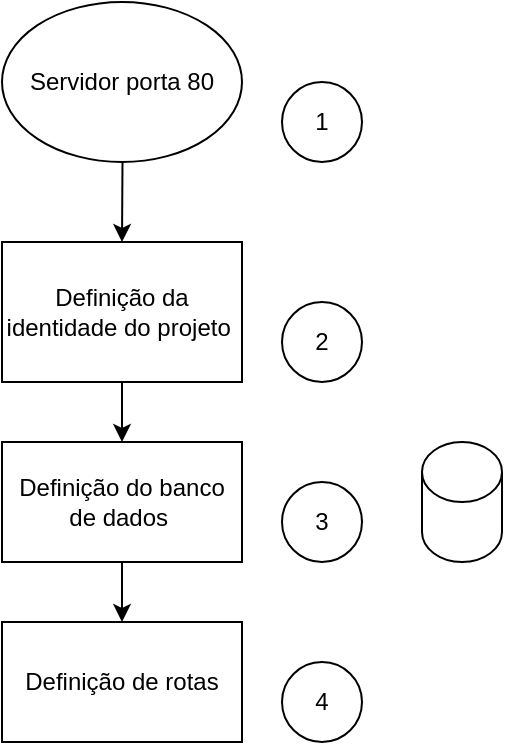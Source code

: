 <mxfile>
    <diagram id="IzaXnioFVb-OReq4RjaR" name="Page-1">
        <mxGraphModel dx="490" dy="427" grid="1" gridSize="10" guides="1" tooltips="1" connect="1" arrows="1" fold="1" page="1" pageScale="1" pageWidth="850" pageHeight="1100" math="0" shadow="0">
            <root>
                <mxCell id="0"/>
                <mxCell id="1" parent="0"/>
                <mxCell id="5" value="" style="edgeStyle=none;html=1;" edge="1" parent="1" source="3" target="4">
                    <mxGeometry relative="1" as="geometry"/>
                </mxCell>
                <mxCell id="3" value="Servidor porta 80" style="ellipse;whiteSpace=wrap;html=1;" vertex="1" parent="1">
                    <mxGeometry x="160" y="40" width="120" height="80" as="geometry"/>
                </mxCell>
                <mxCell id="7" value="" style="edgeStyle=none;html=1;" edge="1" parent="1" source="4" target="6">
                    <mxGeometry relative="1" as="geometry"/>
                </mxCell>
                <mxCell id="4" value="Definição da identidade do projeto&amp;nbsp;" style="rounded=0;whiteSpace=wrap;html=1;" vertex="1" parent="1">
                    <mxGeometry x="160" y="160" width="120" height="70" as="geometry"/>
                </mxCell>
                <mxCell id="9" value="" style="edgeStyle=none;html=1;" edge="1" parent="1" source="6" target="8">
                    <mxGeometry relative="1" as="geometry"/>
                </mxCell>
                <mxCell id="6" value="Definição do banco de dados&amp;nbsp;" style="rounded=0;whiteSpace=wrap;html=1;" vertex="1" parent="1">
                    <mxGeometry x="160" y="260" width="120" height="60" as="geometry"/>
                </mxCell>
                <mxCell id="8" value="Definição de rotas" style="rounded=0;whiteSpace=wrap;html=1;" vertex="1" parent="1">
                    <mxGeometry x="160" y="350" width="120" height="60" as="geometry"/>
                </mxCell>
                <mxCell id="10" value="1" style="ellipse;whiteSpace=wrap;html=1;aspect=fixed;" vertex="1" parent="1">
                    <mxGeometry x="300" y="80" width="40" height="40" as="geometry"/>
                </mxCell>
                <mxCell id="11" value="4" style="ellipse;whiteSpace=wrap;html=1;aspect=fixed;" vertex="1" parent="1">
                    <mxGeometry x="300" y="370" width="40" height="40" as="geometry"/>
                </mxCell>
                <mxCell id="12" value="3" style="ellipse;whiteSpace=wrap;html=1;aspect=fixed;" vertex="1" parent="1">
                    <mxGeometry x="300" y="280" width="40" height="40" as="geometry"/>
                </mxCell>
                <mxCell id="13" value="2" style="ellipse;whiteSpace=wrap;html=1;aspect=fixed;" vertex="1" parent="1">
                    <mxGeometry x="300" y="190" width="40" height="40" as="geometry"/>
                </mxCell>
                <mxCell id="14" value="" style="shape=cylinder3;whiteSpace=wrap;html=1;boundedLbl=1;backgroundOutline=1;size=15;" vertex="1" parent="1">
                    <mxGeometry x="370" y="260" width="40" height="60" as="geometry"/>
                </mxCell>
            </root>
        </mxGraphModel>
    </diagram>
</mxfile>